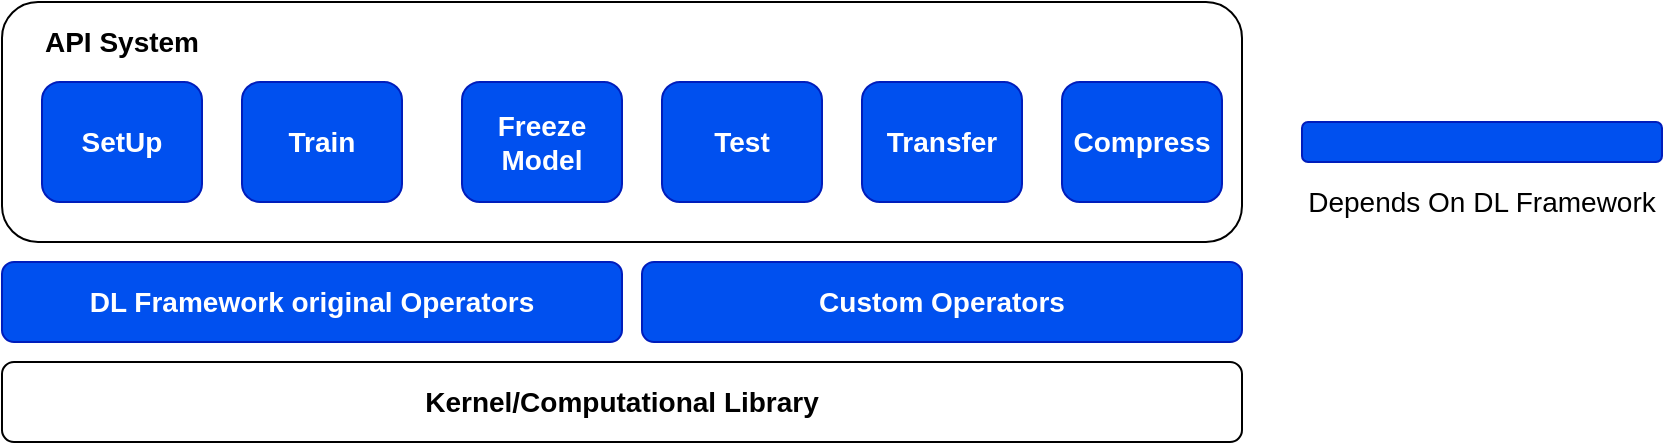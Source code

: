<mxfile version="14.9.3" type="github">
  <diagram id="yhVrCVFnSwpb_sbqkEyx" name="Page-1">
    <mxGraphModel dx="2066" dy="769" grid="1" gridSize="10" guides="1" tooltips="1" connect="1" arrows="1" fold="1" page="1" pageScale="1" pageWidth="850" pageHeight="1100" math="0" shadow="0">
      <root>
        <mxCell id="0" />
        <mxCell id="1" parent="0" />
        <mxCell id="Gt3SB75_ItBfUO9UVl-5-8" value="" style="rounded=1;whiteSpace=wrap;html=1;fontStyle=1;fontSize=14;" vertex="1" parent="1">
          <mxGeometry x="80" y="80" width="620" height="120" as="geometry" />
        </mxCell>
        <mxCell id="Gt3SB75_ItBfUO9UVl-5-1" value="Test" style="rounded=1;whiteSpace=wrap;html=1;fillColor=#0050ef;strokeColor=#001DBC;fontColor=#ffffff;fontStyle=1;fontSize=14;" vertex="1" parent="1">
          <mxGeometry x="410" y="120" width="80" height="60" as="geometry" />
        </mxCell>
        <mxCell id="Gt3SB75_ItBfUO9UVl-5-2" value="SetUp" style="rounded=1;whiteSpace=wrap;html=1;fillColor=#0050ef;strokeColor=#001DBC;fontColor=#ffffff;fontStyle=1;fontSize=14;" vertex="1" parent="1">
          <mxGeometry x="100" y="120" width="80" height="60" as="geometry" />
        </mxCell>
        <mxCell id="Gt3SB75_ItBfUO9UVl-5-4" value="Train" style="rounded=1;whiteSpace=wrap;html=1;fillColor=#0050ef;strokeColor=#001DBC;fontColor=#ffffff;fontStyle=1;fontSize=14;" vertex="1" parent="1">
          <mxGeometry x="200" y="120" width="80" height="60" as="geometry" />
        </mxCell>
        <mxCell id="Gt3SB75_ItBfUO9UVl-5-5" value="Freeze Model" style="rounded=1;whiteSpace=wrap;html=1;fillColor=#0050ef;strokeColor=#001DBC;fontColor=#ffffff;fontStyle=1;fontSize=14;" vertex="1" parent="1">
          <mxGeometry x="310" y="120" width="80" height="60" as="geometry" />
        </mxCell>
        <mxCell id="Gt3SB75_ItBfUO9UVl-5-6" value="Transfer" style="rounded=1;whiteSpace=wrap;html=1;fillColor=#0050ef;strokeColor=#001DBC;fontColor=#ffffff;fontStyle=1;fontSize=14;" vertex="1" parent="1">
          <mxGeometry x="510" y="120" width="80" height="60" as="geometry" />
        </mxCell>
        <mxCell id="Gt3SB75_ItBfUO9UVl-5-7" value="Compress" style="rounded=1;whiteSpace=wrap;html=1;fillColor=#0050ef;strokeColor=#001DBC;fontColor=#ffffff;fontStyle=1;fontSize=14;" vertex="1" parent="1">
          <mxGeometry x="610" y="120" width="80" height="60" as="geometry" />
        </mxCell>
        <mxCell id="Gt3SB75_ItBfUO9UVl-5-9" value="API System" style="text;html=1;strokeColor=none;fillColor=none;align=center;verticalAlign=middle;whiteSpace=wrap;rounded=0;fontStyle=1;fontSize=14;" vertex="1" parent="1">
          <mxGeometry x="90" y="90" width="100" height="20" as="geometry" />
        </mxCell>
        <mxCell id="Gt3SB75_ItBfUO9UVl-5-10" value="Custom Operators" style="rounded=1;whiteSpace=wrap;html=1;fillColor=#0050ef;strokeColor=#001DBC;fontColor=#ffffff;fontStyle=1;fontSize=14;" vertex="1" parent="1">
          <mxGeometry x="400" y="210" width="300" height="40" as="geometry" />
        </mxCell>
        <mxCell id="Gt3SB75_ItBfUO9UVl-5-11" value="Kernel/Computational Library" style="rounded=1;whiteSpace=wrap;html=1;fontStyle=1;fontSize=14;" vertex="1" parent="1">
          <mxGeometry x="80" y="260" width="620" height="40" as="geometry" />
        </mxCell>
        <mxCell id="Gt3SB75_ItBfUO9UVl-5-15" value="Depends On DL Framework" style="text;html=1;strokeColor=none;fillColor=none;align=center;verticalAlign=middle;whiteSpace=wrap;rounded=0;fontSize=14;" vertex="1" parent="1">
          <mxGeometry x="730" y="170" width="180" height="20" as="geometry" />
        </mxCell>
        <mxCell id="Gt3SB75_ItBfUO9UVl-5-16" value="" style="rounded=1;whiteSpace=wrap;html=1;fontSize=14;fillColor=#0050ef;strokeColor=#001DBC;fontColor=#ffffff;" vertex="1" parent="1">
          <mxGeometry x="730" y="140" width="180" height="20" as="geometry" />
        </mxCell>
        <mxCell id="Gt3SB75_ItBfUO9UVl-5-17" value="DL Framework original Operators" style="rounded=1;whiteSpace=wrap;html=1;fillColor=#0050ef;strokeColor=#001DBC;fontColor=#ffffff;fontStyle=1;fontSize=14;" vertex="1" parent="1">
          <mxGeometry x="80" y="210" width="310" height="40" as="geometry" />
        </mxCell>
      </root>
    </mxGraphModel>
  </diagram>
</mxfile>
